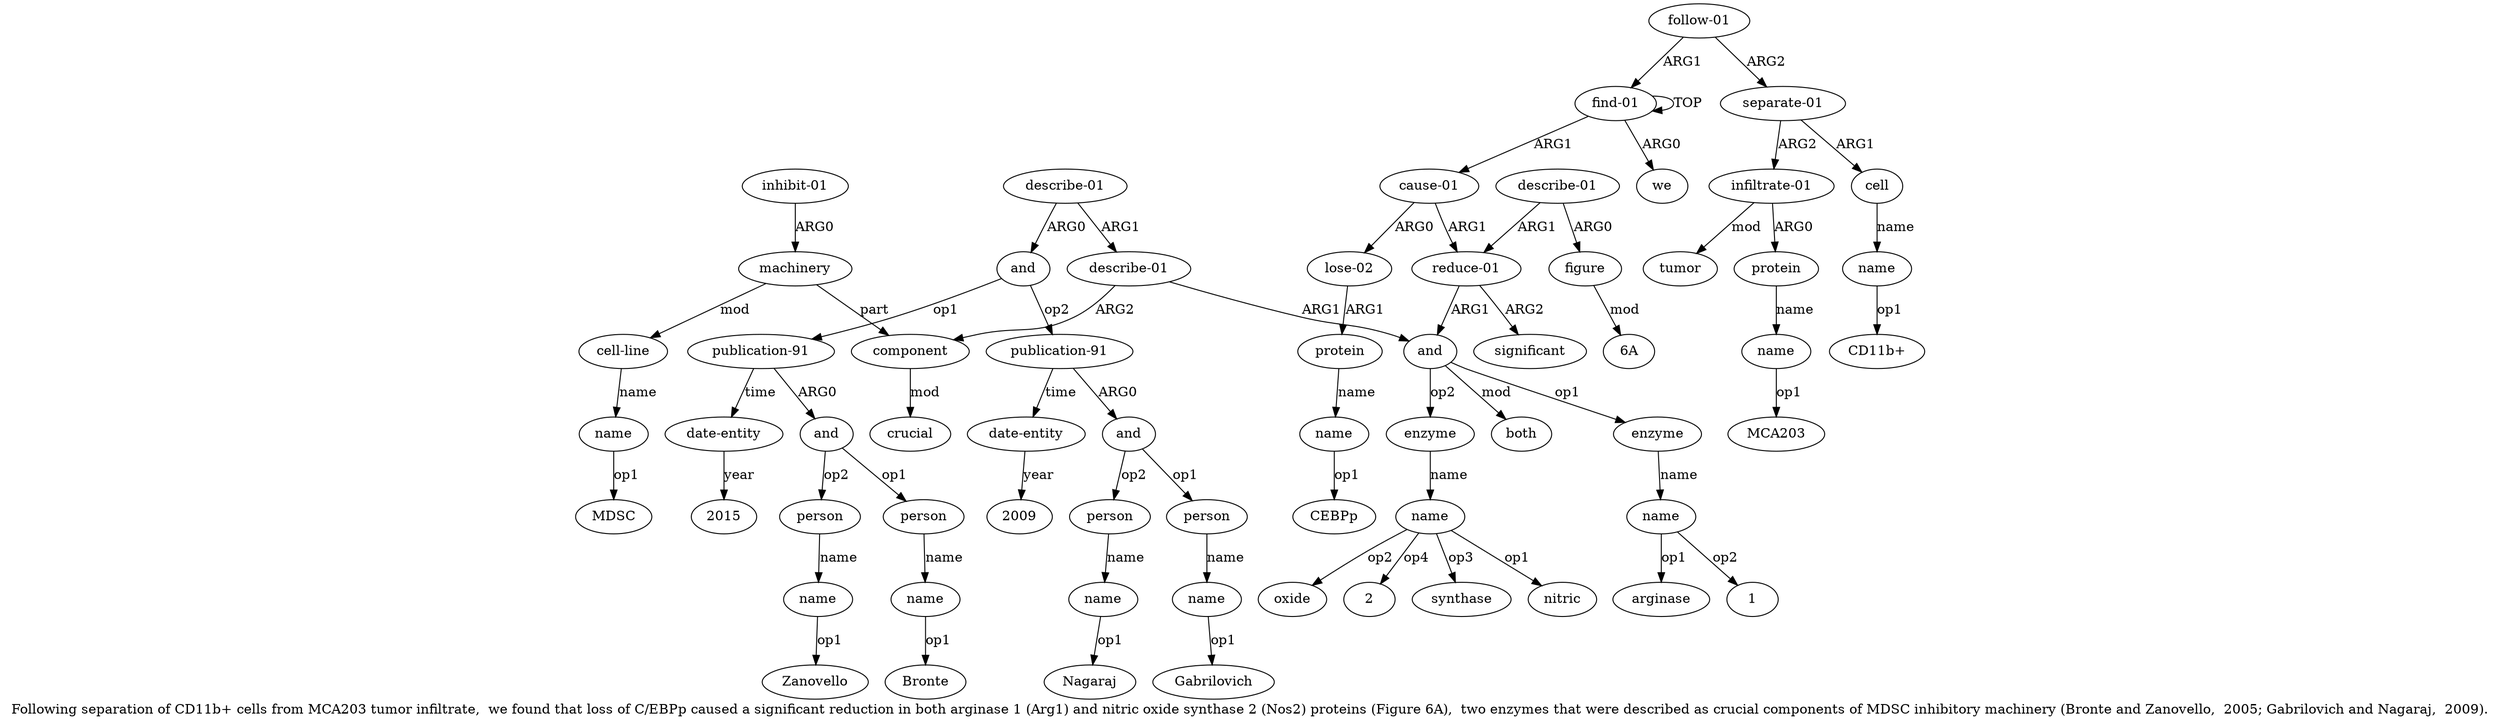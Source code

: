 digraph  {
	graph [label="Following separation of CD11b+ cells from MCA203 tumor infiltrate,  we found that loss of C/EBPp caused a significant reduction \
in both arginase 1 (Arg1) and nitric oxide synthase 2 (Nos2) proteins (Figure 6A),  two enzymes that were described as crucial components \
of MDSC inhibitory machinery (Bronte and Zanovello,  2005; Gabrilovich and Nagaraj,  2009)."];
	node [label="\N"];
	a20	 [color=black,
		gold_ind=20,
		gold_label="describe-01",
		label="describe-01",
		test_ind=20,
		test_label="describe-01"];
	a21	 [color=black,
		gold_ind=21,
		gold_label=and,
		label=and,
		test_ind=21,
		test_label=and];
	a20 -> a21 [key=0,
	color=black,
	gold_label=ARG0,
	label=ARG0,
	test_label=ARG0];
a13 [color=black,
	gold_ind=13,
	gold_label="describe-01",
	label="describe-01",
	test_ind=13,
	test_label="describe-01"];
a20 -> a13 [key=0,
color=black,
gold_label=ARG1,
label=ARG1,
test_label=ARG1];
a22 [color=black,
gold_ind=22,
gold_label="publication-91",
label="publication-91",
test_ind=22,
test_label="publication-91"];
a21 -> a22 [key=0,
color=black,
gold_label=op1,
label=op1,
test_label=op1];
a29 [color=black,
gold_ind=29,
gold_label="publication-91",
label="publication-91",
test_ind=29,
test_label="publication-91"];
a21 -> a29 [key=0,
color=black,
gold_label=op2,
label=op2,
test_label=op2];
a23 [color=black,
gold_ind=23,
gold_label=and,
label=and,
test_ind=23,
test_label=and];
a22 -> a23 [key=0,
color=black,
gold_label=ARG0,
label=ARG0,
test_label=ARG0];
a28 [color=black,
gold_ind=28,
gold_label="date-entity",
label="date-entity",
test_ind=28,
test_label="date-entity"];
a22 -> a28 [key=0,
color=black,
gold_label=time,
label=time,
test_label=time];
a24 [color=black,
gold_ind=24,
gold_label=person,
label=person,
test_ind=24,
test_label=person];
a23 -> a24 [key=0,
color=black,
gold_label=op1,
label=op1,
test_label=op1];
a26 [color=black,
gold_ind=26,
gold_label=person,
label=person,
test_ind=26,
test_label=person];
a23 -> a26 [key=0,
color=black,
gold_label=op2,
label=op2,
test_label=op2];
a25 [color=black,
gold_ind=25,
gold_label=name,
label=name,
test_ind=25,
test_label=name];
a24 -> a25 [key=0,
color=black,
gold_label=name,
label=name,
test_label=name];
"a25 Bronte" [color=black,
gold_ind=-1,
gold_label=Bronte,
label=Bronte,
test_ind=-1,
test_label=Bronte];
a25 -> "a25 Bronte" [key=0,
color=black,
gold_label=op1,
label=op1,
test_label=op1];
a27 [color=black,
gold_ind=27,
gold_label=name,
label=name,
test_ind=27,
test_label=name];
a26 -> a27 [key=0,
color=black,
gold_label=name,
label=name,
test_label=name];
"a27 Zanovello" [color=black,
gold_ind=-1,
gold_label=Zanovello,
label=Zanovello,
test_ind=-1,
test_label=Zanovello];
a27 -> "a27 Zanovello" [key=0,
color=black,
gold_label=op1,
label=op1,
test_label=op1];
"a28 2015" [color=black,
gold_ind=-1,
gold_label=2015,
label=2015,
test_ind=-1,
test_label=2015];
a28 -> "a28 2015" [key=0,
color=black,
gold_label=year,
label=year,
test_label=year];
a30 [color=black,
gold_ind=30,
gold_label=and,
label=and,
test_ind=30,
test_label=and];
a29 -> a30 [key=0,
color=black,
gold_label=ARG0,
label=ARG0,
test_label=ARG0];
a35 [color=black,
gold_ind=35,
gold_label="date-entity",
label="date-entity",
test_ind=35,
test_label="date-entity"];
a29 -> a35 [key=0,
color=black,
gold_label=time,
label=time,
test_label=time];
a31 [color=black,
gold_ind=31,
gold_label=person,
label=person,
test_ind=31,
test_label=person];
a32 [color=black,
gold_ind=32,
gold_label=name,
label=name,
test_ind=32,
test_label=name];
a31 -> a32 [key=0,
color=black,
gold_label=name,
label=name,
test_label=name];
a30 -> a31 [key=0,
color=black,
gold_label=op1,
label=op1,
test_label=op1];
a33 [color=black,
gold_ind=33,
gold_label=person,
label=person,
test_ind=33,
test_label=person];
a30 -> a33 [key=0,
color=black,
gold_label=op2,
label=op2,
test_label=op2];
"a5 CEBPp" [color=black,
gold_ind=-1,
gold_label=CEBPp,
label=CEBPp,
test_ind=-1,
test_label=CEBPp];
a37 [color=black,
gold_ind=37,
gold_label="describe-01",
label="describe-01",
test_ind=37,
test_label="describe-01"];
a38 [color=black,
gold_ind=38,
gold_label=figure,
label=figure,
test_ind=38,
test_label=figure];
a37 -> a38 [key=0,
color=black,
gold_label=ARG0,
label=ARG0,
test_label=ARG0];
a6 [color=black,
gold_ind=6,
gold_label="reduce-01",
label="reduce-01",
test_ind=6,
test_label="reduce-01"];
a37 -> a6 [key=0,
color=black,
gold_label=ARG1,
label=ARG1,
test_label=ARG1];
a36 [color=black,
gold_ind=36,
gold_label=significant,
label=significant,
test_ind=36,
test_label=significant];
a34 [color=black,
gold_ind=34,
gold_label=name,
label=name,
test_ind=34,
test_label=name];
a33 -> a34 [key=0,
color=black,
gold_label=name,
label=name,
test_label=name];
"a35 2009" [color=black,
gold_ind=-1,
gold_label=2009,
label=2009,
test_ind=-1,
test_label=2009];
a35 -> "a35 2009" [key=0,
color=black,
gold_label=year,
label=year,
test_label=year];
"a11 oxide" [color=black,
gold_ind=-1,
gold_label=oxide,
label=oxide,
test_ind=-1,
test_label=oxide];
"a34 Nagaraj" [color=black,
gold_ind=-1,
gold_label=Nagaraj,
label=Nagaraj,
test_ind=-1,
test_label=Nagaraj];
a34 -> "a34 Nagaraj" [key=0,
color=black,
gold_label=op1,
label=op1,
test_label=op1];
"a32 Gabrilovich" [color=black,
gold_ind=-1,
gold_label=Gabrilovich,
label=Gabrilovich,
test_ind=-1,
test_label=Gabrilovich];
"a9 arginase" [color=black,
gold_ind=-1,
gold_label=arginase,
label=arginase,
test_ind=-1,
test_label=arginase];
a32 -> "a32 Gabrilovich" [key=0,
color=black,
gold_label=op1,
label=op1,
test_label=op1];
"a9 1" [color=black,
gold_ind=-1,
gold_label=1,
label=1,
test_ind=-1,
test_label=1];
a15 [color=black,
gold_ind=15,
gold_label=crucial,
label=crucial,
test_ind=15,
test_label=crucial];
a14 [color=black,
gold_ind=14,
gold_label=component,
label=component,
test_ind=14,
test_label=component];
a14 -> a15 [key=0,
color=black,
gold_label=mod,
label=mod,
test_label=mod];
a17 [color=black,
gold_ind=17,
gold_label="inhibit-01",
label="inhibit-01",
test_ind=17,
test_label="inhibit-01"];
a16 [color=black,
gold_ind=16,
gold_label=machinery,
label=machinery,
test_ind=16,
test_label=machinery];
a17 -> a16 [key=0,
color=black,
gold_label=ARG0,
label=ARG0,
test_label=ARG0];
a16 -> a14 [key=0,
color=black,
gold_label=part,
label=part,
test_label=part];
a18 [color=black,
gold_ind=18,
gold_label="cell-line",
label="cell-line",
test_ind=18,
test_label="cell-line"];
a16 -> a18 [key=0,
color=black,
gold_label=mod,
label=mod,
test_label=mod];
a11 [color=black,
gold_ind=11,
gold_label=name,
label=name,
test_ind=11,
test_label=name];
a11 -> "a11 oxide" [key=0,
color=black,
gold_label=op2,
label=op2,
test_label=op2];
"a11 2" [color=black,
gold_ind=-1,
gold_label=2,
label=2,
test_ind=-1,
test_label=2];
a11 -> "a11 2" [key=0,
color=black,
gold_label=op4,
label=op4,
test_label=op4];
"a11 synthase" [color=black,
gold_ind=-1,
gold_label=synthase,
label=synthase,
test_ind=-1,
test_label=synthase];
a11 -> "a11 synthase" [key=0,
color=black,
gold_label=op3,
label=op3,
test_label=op3];
"a11 nitric" [color=black,
gold_ind=-1,
gold_label=nitric,
label=nitric,
test_ind=-1,
test_label=nitric];
a11 -> "a11 nitric" [key=0,
color=black,
gold_label=op1,
label=op1,
test_label=op1];
a10 [color=black,
gold_ind=10,
gold_label=enzyme,
label=enzyme,
test_ind=10,
test_label=enzyme];
a10 -> a11 [key=0,
color=black,
gold_label=name,
label=name,
test_label=name];
a13 -> a14 [key=0,
color=black,
gold_label=ARG2,
label=ARG2,
test_label=ARG2];
a7 [color=black,
gold_ind=7,
gold_label=and,
label=and,
test_ind=7,
test_label=and];
a13 -> a7 [key=0,
color=black,
gold_label=ARG1,
label=ARG1,
test_label=ARG1];
a12 [color=black,
gold_ind=12,
gold_label=both,
label=both,
test_ind=12,
test_label=both];
a39 [color=black,
gold_ind=39,
gold_label="follow-01",
label="follow-01",
test_ind=39,
test_label="follow-01"];
a0 [color=black,
gold_ind=0,
gold_label="find-01",
label="find-01",
test_ind=0,
test_label="find-01"];
a39 -> a0 [key=0,
color=black,
gold_label=ARG1,
label=ARG1,
test_label=ARG1];
a40 [color=black,
gold_ind=40,
gold_label="separate-01",
label="separate-01",
test_ind=40,
test_label="separate-01"];
a39 -> a40 [key=0,
color=black,
gold_label=ARG2,
label=ARG2,
test_label=ARG2];
"a38 6A" [color=black,
gold_ind=-1,
gold_label="6A",
label="6A",
test_ind=-1,
test_label="6A"];
a38 -> "a38 6A" [key=0,
color=black,
gold_label=mod,
label=mod,
test_label=mod];
a19 [color=black,
gold_ind=19,
gold_label=name,
label=name,
test_ind=19,
test_label=name];
"a19 MDSC" [color=black,
gold_ind=-1,
gold_label=MDSC,
label=MDSC,
test_ind=-1,
test_label=MDSC];
a19 -> "a19 MDSC" [key=0,
color=black,
gold_label=op1,
label=op1,
test_label=op1];
a18 -> a19 [key=0,
color=black,
gold_label=name,
label=name,
test_label=name];
"a42 CD11b+" [color=black,
gold_ind=-1,
gold_label="CD11b+",
label="CD11b+",
test_ind=-1,
test_label="CD11b+"];
a1 [color=black,
gold_ind=1,
gold_label=we,
label=we,
test_ind=1,
test_label=we];
a0 -> a1 [key=0,
color=black,
gold_label=ARG0,
label=ARG0,
test_label=ARG0];
a0 -> a0 [key=0,
color=black,
gold_label=TOP,
label=TOP,
test_label=TOP];
a2 [color=black,
gold_ind=2,
gold_label="cause-01",
label="cause-01",
test_ind=2,
test_label="cause-01"];
a0 -> a2 [key=0,
color=black,
gold_label=ARG1,
label=ARG1,
test_label=ARG1];
a3 [color=black,
gold_ind=3,
gold_label="lose-02",
label="lose-02",
test_ind=3,
test_label="lose-02"];
a4 [color=black,
gold_ind=4,
gold_label=protein,
label=protein,
test_ind=4,
test_label=protein];
a3 -> a4 [key=0,
color=black,
gold_label=ARG1,
label=ARG1,
test_label=ARG1];
a2 -> a3 [key=0,
color=black,
gold_label=ARG0,
label=ARG0,
test_label=ARG0];
a2 -> a6 [key=0,
color=black,
gold_label=ARG1,
label=ARG1,
test_label=ARG1];
a5 [color=black,
gold_ind=5,
gold_label=name,
label=name,
test_ind=5,
test_label=name];
a5 -> "a5 CEBPp" [key=0,
color=black,
gold_label=op1,
label=op1,
test_label=op1];
a4 -> a5 [key=0,
color=black,
gold_label=name,
label=name,
test_label=name];
a7 -> a10 [key=0,
color=black,
gold_label=op2,
label=op2,
test_label=op2];
a7 -> a12 [key=0,
color=black,
gold_label=mod,
label=mod,
test_label=mod];
a8 [color=black,
gold_ind=8,
gold_label=enzyme,
label=enzyme,
test_ind=8,
test_label=enzyme];
a7 -> a8 [key=0,
color=black,
gold_label=op1,
label=op1,
test_label=op1];
a6 -> a36 [key=0,
color=black,
gold_label=ARG2,
label=ARG2,
test_label=ARG2];
a6 -> a7 [key=0,
color=black,
gold_label=ARG1,
label=ARG1,
test_label=ARG1];
a9 [color=black,
gold_ind=9,
gold_label=name,
label=name,
test_ind=9,
test_label=name];
a9 -> "a9 arginase" [key=0,
color=black,
gold_label=op1,
label=op1,
test_label=op1];
a9 -> "a9 1" [key=0,
color=black,
gold_label=op2,
label=op2,
test_label=op2];
a8 -> a9 [key=0,
color=black,
gold_label=name,
label=name,
test_label=name];
"a45 MCA203" [color=black,
gold_ind=-1,
gold_label=MCA203,
label=MCA203,
test_ind=-1,
test_label=MCA203];
a46 [color=black,
gold_ind=46,
gold_label=tumor,
label=tumor,
test_ind=46,
test_label=tumor];
a44 [color=black,
gold_ind=44,
gold_label=protein,
label=protein,
test_ind=44,
test_label=protein];
a45 [color=black,
gold_ind=45,
gold_label=name,
label=name,
test_ind=45,
test_label=name];
a44 -> a45 [key=0,
color=black,
gold_label=name,
label=name,
test_label=name];
a45 -> "a45 MCA203" [key=0,
color=black,
gold_label=op1,
label=op1,
test_label=op1];
a42 [color=black,
gold_ind=42,
gold_label=name,
label=name,
test_ind=42,
test_label=name];
a42 -> "a42 CD11b+" [key=0,
color=black,
gold_label=op1,
label=op1,
test_label=op1];
a43 [color=black,
gold_ind=43,
gold_label="infiltrate-01",
label="infiltrate-01",
test_ind=43,
test_label="infiltrate-01"];
a43 -> a46 [key=0,
color=black,
gold_label=mod,
label=mod,
test_label=mod];
a43 -> a44 [key=0,
color=black,
gold_label=ARG0,
label=ARG0,
test_label=ARG0];
a40 -> a43 [key=0,
color=black,
gold_label=ARG2,
label=ARG2,
test_label=ARG2];
a41 [color=black,
gold_ind=41,
gold_label=cell,
label=cell,
test_ind=41,
test_label=cell];
a40 -> a41 [key=0,
color=black,
gold_label=ARG1,
label=ARG1,
test_label=ARG1];
a41 -> a42 [key=0,
color=black,
gold_label=name,
label=name,
test_label=name];
}
